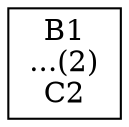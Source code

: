 digraph G {
graph [
name="blockChain22-compact"
]
"B1
...(2)
C2" [label="B1
...(2)
C2", shape=rectangle, type=block];
}

